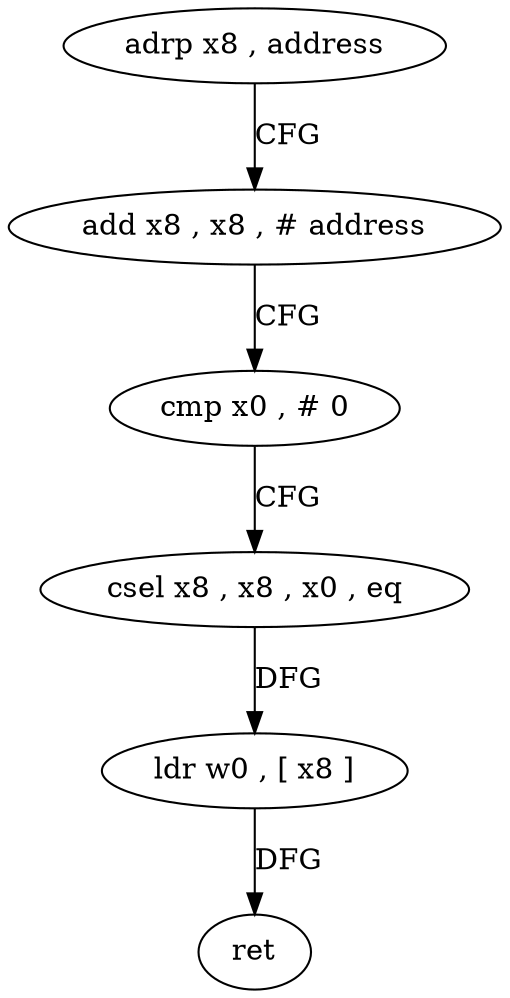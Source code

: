 digraph "func" {
"4260556" [label = "adrp x8 , address" ]
"4260560" [label = "add x8 , x8 , # address" ]
"4260564" [label = "cmp x0 , # 0" ]
"4260568" [label = "csel x8 , x8 , x0 , eq" ]
"4260572" [label = "ldr w0 , [ x8 ]" ]
"4260576" [label = "ret" ]
"4260556" -> "4260560" [ label = "CFG" ]
"4260560" -> "4260564" [ label = "CFG" ]
"4260564" -> "4260568" [ label = "CFG" ]
"4260568" -> "4260572" [ label = "DFG" ]
"4260572" -> "4260576" [ label = "DFG" ]
}
